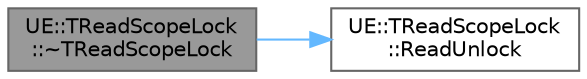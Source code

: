 digraph "UE::TReadScopeLock::~TReadScopeLock"
{
 // INTERACTIVE_SVG=YES
 // LATEX_PDF_SIZE
  bgcolor="transparent";
  edge [fontname=Helvetica,fontsize=10,labelfontname=Helvetica,labelfontsize=10];
  node [fontname=Helvetica,fontsize=10,shape=box,height=0.2,width=0.4];
  rankdir="LR";
  Node1 [id="Node000001",label="UE::TReadScopeLock\l::~TReadScopeLock",height=0.2,width=0.4,color="gray40", fillcolor="grey60", style="filled", fontcolor="black",tooltip=" "];
  Node1 -> Node2 [id="edge1_Node000001_Node000002",color="steelblue1",style="solid",tooltip=" "];
  Node2 [id="Node000002",label="UE::TReadScopeLock\l::ReadUnlock",height=0.2,width=0.4,color="grey40", fillcolor="white", style="filled",URL="$d7/d71/classUE_1_1TReadScopeLock.html#a9c17964c40778753dabfbcaa381728aa",tooltip=" "];
}
